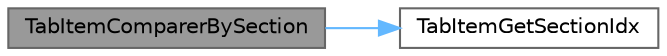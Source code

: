 digraph "TabItemComparerBySection"
{
 // LATEX_PDF_SIZE
  bgcolor="transparent";
  edge [fontname=Helvetica,fontsize=10,labelfontname=Helvetica,labelfontsize=10];
  node [fontname=Helvetica,fontsize=10,shape=box,height=0.2,width=0.4];
  rankdir="LR";
  Node1 [id="Node000001",label="TabItemComparerBySection",height=0.2,width=0.4,color="gray40", fillcolor="grey60", style="filled", fontcolor="black",tooltip=" "];
  Node1 -> Node2 [id="edge2_Node000001_Node000002",color="steelblue1",style="solid",tooltip=" "];
  Node2 [id="Node000002",label="TabItemGetSectionIdx",height=0.2,width=0.4,color="grey40", fillcolor="white", style="filled",URL="$imgui__widgets_8cpp.html#a829f5b0bbeb65cdaada6dfc25c6d3770",tooltip=" "];
}
